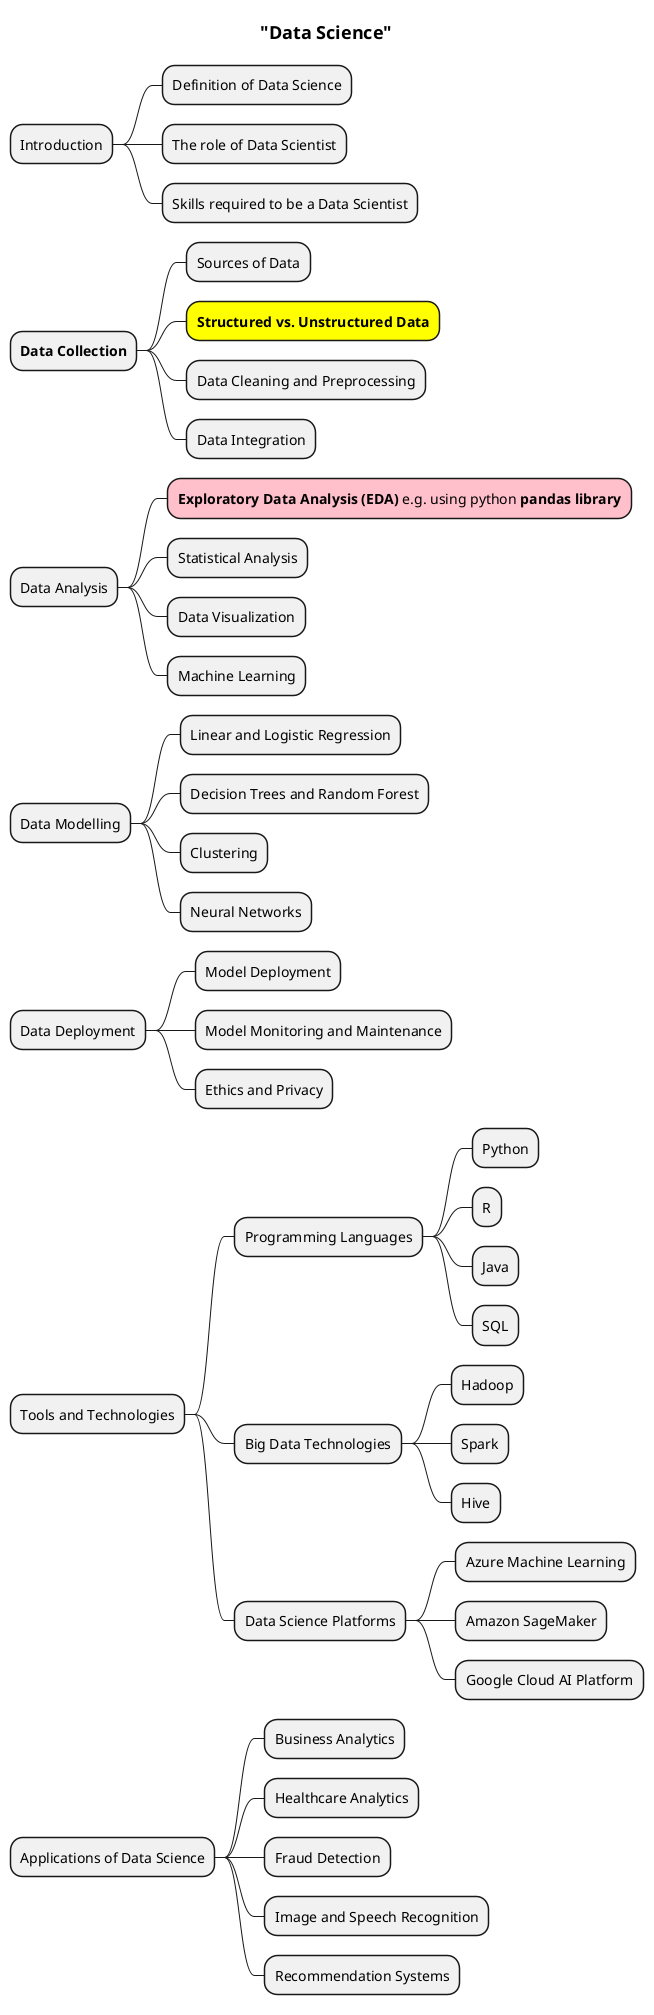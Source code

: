 @startmindmap
title = "Data Science"

* Introduction
** Definition of Data Science
** The role of Data Scientist
** Skills required to be a Data Scientist

* **Data Collection**
** Sources of Data
**[#yellow] **Structured vs. Unstructured Data**
** Data Cleaning and Preprocessing
** Data Integration

* Data Analysis
**[#pink] **Exploratory Data Analysis (EDA)** e.g. using python **pandas library**
** Statistical Analysis
** Data Visualization
** Machine Learning

* Data Modelling
** Linear and Logistic Regression
** Decision Trees and Random Forest
** Clustering
** Neural Networks

* Data Deployment
** Model Deployment
** Model Monitoring and Maintenance
** Ethics and Privacy

* Tools and Technologies
** Programming Languages
*** Python
*** R
*** Java
*** SQL
** Big Data Technologies
*** Hadoop
*** Spark
*** Hive
** Data Science Platforms
*** Azure Machine Learning
*** Amazon SageMaker
*** Google Cloud AI Platform

* Applications of Data Science
** Business Analytics
** Healthcare Analytics
** Fraud Detection
** Image and Speech Recognition
** Recommendation Systems

@endmindmap
